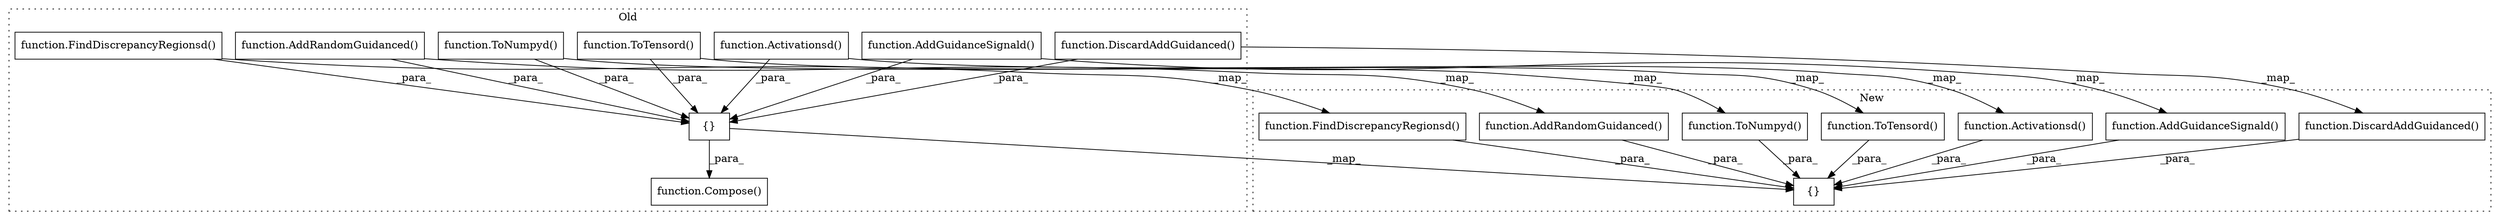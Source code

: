 digraph G {
subgraph cluster0 {
1 [label="function.FindDiscrepancyRegionsd()" a="75" s="1490" l="78" shape="box"];
4 [label="{}" a="59" s="1356,1872" l="18,0" shape="box"];
6 [label="function.ToTensord()" a="75" s="1838" l="34" shape="box"];
7 [label="function.Compose()" a="75" s="1335,1887" l="21,10" shape="box"];
8 [label="function.ToNumpyd()" a="75" s="1431" l="41" shape="box"];
10 [label="function.Activationsd()" a="75" s="1374" l="39" shape="box"];
13 [label="function.AddRandomGuidanced()" a="75" s="1586" l="93" shape="box"];
15 [label="function.AddGuidanceSignald()" a="75" s="1697" l="54" shape="box"];
17 [label="function.DiscardAddGuidanced()" a="75" s="1769" l="51" shape="box"];
label = "Old";
style="dotted";
}
subgraph cluster1 {
2 [label="function.FindDiscrepancyRegionsd()" a="75" s="1444" l="78" shape="box"];
3 [label="{}" a="59" s="1322,1810" l="14,0" shape="box"];
5 [label="function.ToTensord()" a="75" s="1776" l="34" shape="box"];
9 [label="function.ToNumpyd()" a="75" s="1389" l="41" shape="box"];
11 [label="function.Activationsd()" a="75" s="1336" l="39" shape="box"];
12 [label="function.AddRandomGuidanced()" a="75" s="1536" l="93" shape="box"];
14 [label="function.AddGuidanceSignald()" a="75" s="1643" l="54" shape="box"];
16 [label="function.DiscardAddGuidanced()" a="75" s="1711" l="51" shape="box"];
label = "New";
style="dotted";
}
1 -> 2 [label="_map_"];
1 -> 4 [label="_para_"];
2 -> 3 [label="_para_"];
4 -> 3 [label="_map_"];
4 -> 7 [label="_para_"];
5 -> 3 [label="_para_"];
6 -> 5 [label="_map_"];
6 -> 4 [label="_para_"];
8 -> 9 [label="_map_"];
8 -> 4 [label="_para_"];
9 -> 3 [label="_para_"];
10 -> 11 [label="_map_"];
10 -> 4 [label="_para_"];
11 -> 3 [label="_para_"];
12 -> 3 [label="_para_"];
13 -> 12 [label="_map_"];
13 -> 4 [label="_para_"];
14 -> 3 [label="_para_"];
15 -> 14 [label="_map_"];
15 -> 4 [label="_para_"];
16 -> 3 [label="_para_"];
17 -> 16 [label="_map_"];
17 -> 4 [label="_para_"];
}
